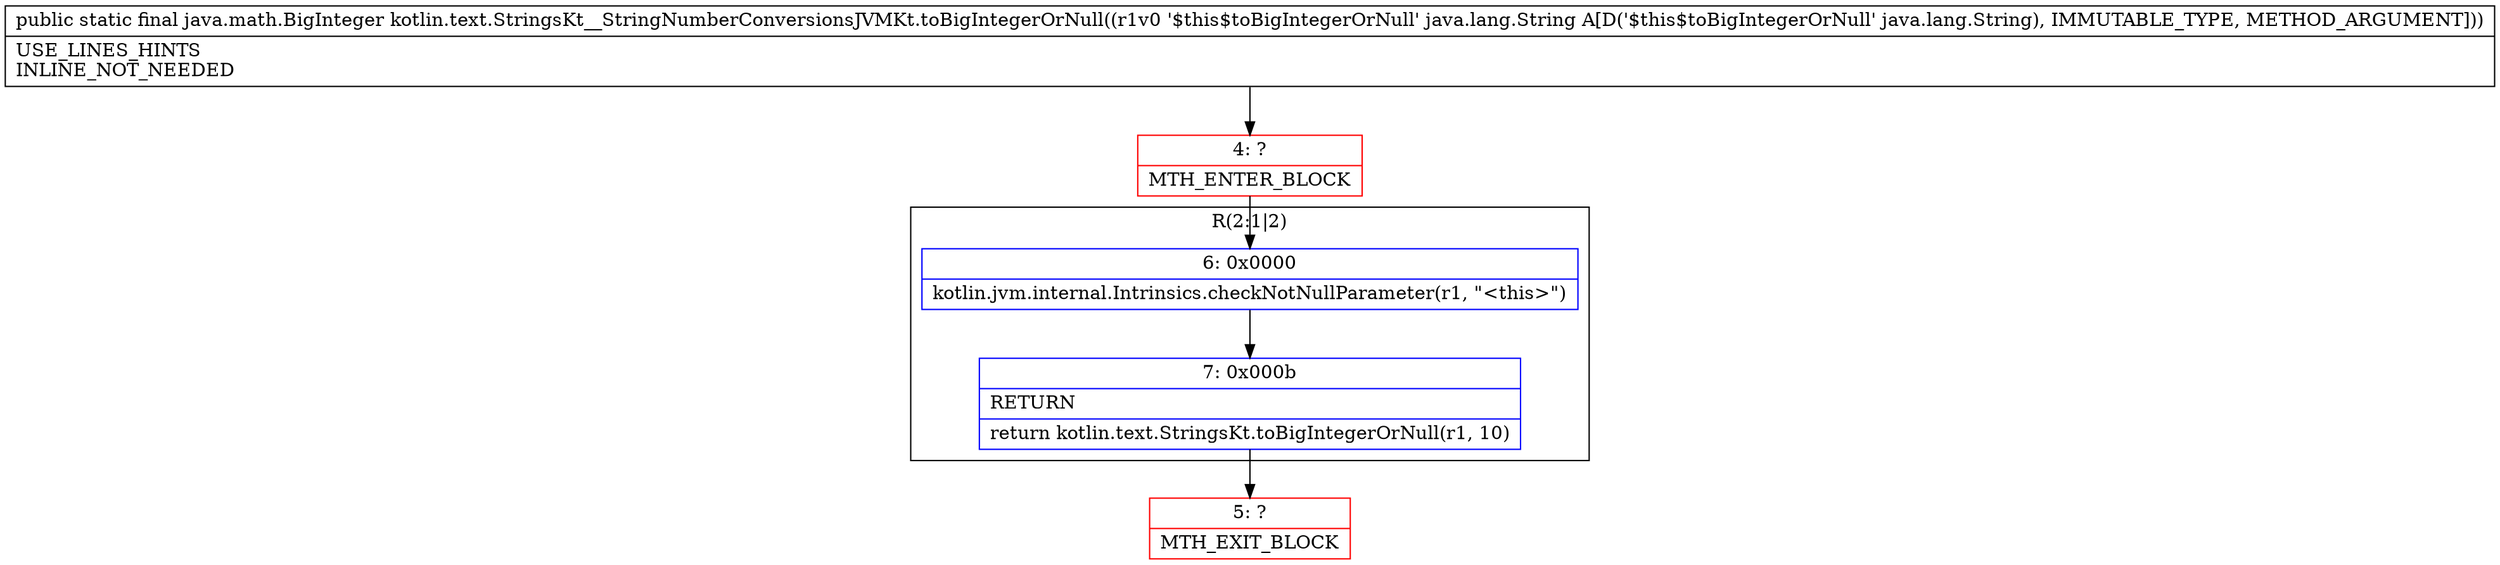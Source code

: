 digraph "CFG forkotlin.text.StringsKt__StringNumberConversionsJVMKt.toBigIntegerOrNull(Ljava\/lang\/String;)Ljava\/math\/BigInteger;" {
subgraph cluster_Region_1911374457 {
label = "R(2:1|2)";
node [shape=record,color=blue];
Node_6 [shape=record,label="{6\:\ 0x0000|kotlin.jvm.internal.Intrinsics.checkNotNullParameter(r1, \"\<this\>\")\l}"];
Node_7 [shape=record,label="{7\:\ 0x000b|RETURN\l|return kotlin.text.StringsKt.toBigIntegerOrNull(r1, 10)\l}"];
}
Node_4 [shape=record,color=red,label="{4\:\ ?|MTH_ENTER_BLOCK\l}"];
Node_5 [shape=record,color=red,label="{5\:\ ?|MTH_EXIT_BLOCK\l}"];
MethodNode[shape=record,label="{public static final java.math.BigInteger kotlin.text.StringsKt__StringNumberConversionsJVMKt.toBigIntegerOrNull((r1v0 '$this$toBigIntegerOrNull' java.lang.String A[D('$this$toBigIntegerOrNull' java.lang.String), IMMUTABLE_TYPE, METHOD_ARGUMENT]))  | USE_LINES_HINTS\lINLINE_NOT_NEEDED\l}"];
MethodNode -> Node_4;Node_6 -> Node_7;
Node_7 -> Node_5;
Node_4 -> Node_6;
}

